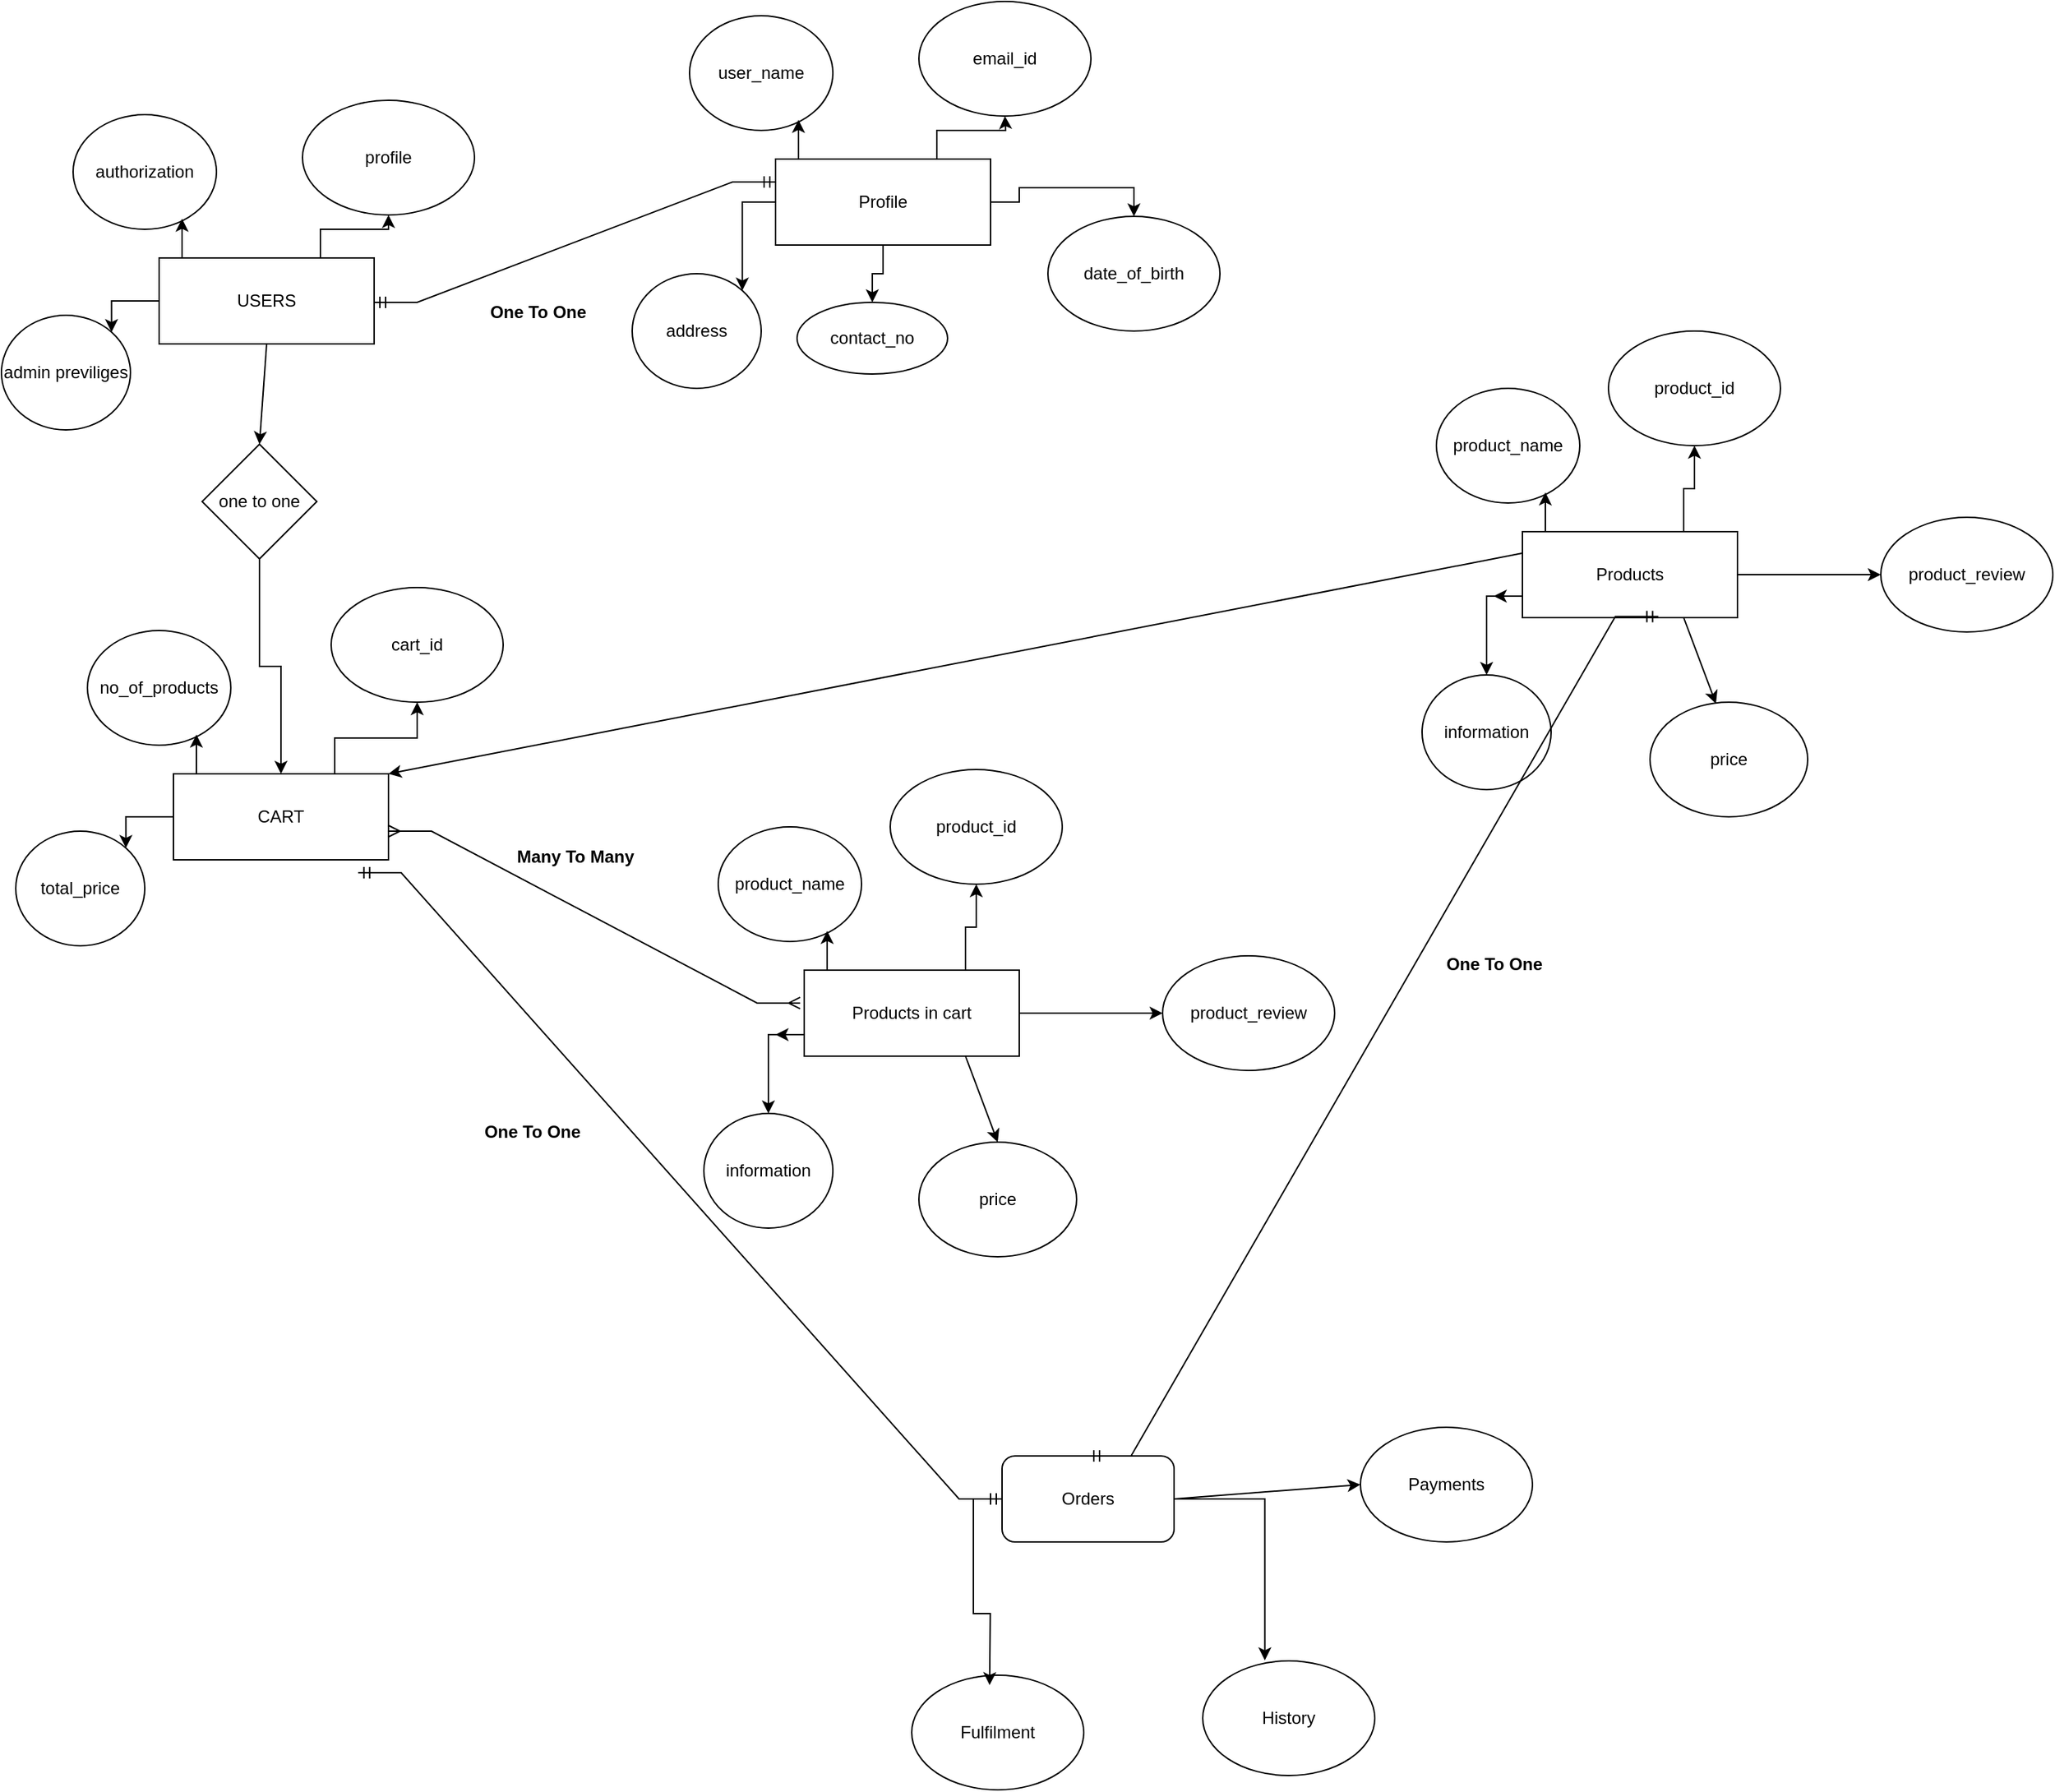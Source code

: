 <mxfile version="24.7.3" type="device">
  <diagram name="Page-1" id="crNx2BH8-gXxpmaYC8U0">
    <mxGraphModel dx="794" dy="446" grid="1" gridSize="10" guides="1" tooltips="1" connect="1" arrows="1" fold="1" page="1" pageScale="1" pageWidth="850" pageHeight="1100" math="0" shadow="0">
      <root>
        <mxCell id="0" />
        <mxCell id="1" parent="0" />
        <mxCell id="pVqSBqb69MKl_GcOscas-117" style="edgeStyle=orthogonalEdgeStyle;rounded=0;orthogonalLoop=1;jettySize=auto;html=1;exitX=0.75;exitY=0;exitDx=0;exitDy=0;" parent="1" source="pVqSBqb69MKl_GcOscas-119" target="pVqSBqb69MKl_GcOscas-122" edge="1">
          <mxGeometry relative="1" as="geometry" />
        </mxCell>
        <mxCell id="pVqSBqb69MKl_GcOscas-118" style="edgeStyle=orthogonalEdgeStyle;rounded=0;orthogonalLoop=1;jettySize=auto;html=1;exitX=0;exitY=0.5;exitDx=0;exitDy=0;entryX=1;entryY=0;entryDx=0;entryDy=0;" parent="1" source="pVqSBqb69MKl_GcOscas-119" target="pVqSBqb69MKl_GcOscas-121" edge="1">
          <mxGeometry relative="1" as="geometry" />
        </mxCell>
        <mxCell id="pVqSBqb69MKl_GcOscas-119" value="USERS" style="rounded=0;whiteSpace=wrap;html=1;" parent="1" vertex="1">
          <mxGeometry x="160" y="190" width="150" height="60" as="geometry" />
        </mxCell>
        <mxCell id="pVqSBqb69MKl_GcOscas-120" value="authorization" style="ellipse;whiteSpace=wrap;html=1;" parent="1" vertex="1">
          <mxGeometry x="100" y="90" width="100" height="80" as="geometry" />
        </mxCell>
        <mxCell id="pVqSBqb69MKl_GcOscas-121" value="admin previliges" style="ellipse;whiteSpace=wrap;html=1;" parent="1" vertex="1">
          <mxGeometry x="50" y="230" width="90" height="80" as="geometry" />
        </mxCell>
        <mxCell id="pVqSBqb69MKl_GcOscas-122" value="profile" style="ellipse;whiteSpace=wrap;html=1;" parent="1" vertex="1">
          <mxGeometry x="260" y="80" width="120" height="80" as="geometry" />
        </mxCell>
        <mxCell id="pVqSBqb69MKl_GcOscas-123" style="edgeStyle=orthogonalEdgeStyle;rounded=0;orthogonalLoop=1;jettySize=auto;html=1;exitX=0.25;exitY=0;exitDx=0;exitDy=0;entryX=0.76;entryY=0.908;entryDx=0;entryDy=0;entryPerimeter=0;" parent="1" source="pVqSBqb69MKl_GcOscas-119" target="pVqSBqb69MKl_GcOscas-120" edge="1">
          <mxGeometry relative="1" as="geometry" />
        </mxCell>
        <mxCell id="pVqSBqb69MKl_GcOscas-124" style="edgeStyle=orthogonalEdgeStyle;rounded=0;orthogonalLoop=1;jettySize=auto;html=1;exitX=0.75;exitY=0;exitDx=0;exitDy=0;" parent="1" source="pVqSBqb69MKl_GcOscas-128" edge="1">
          <mxGeometry relative="1" as="geometry">
            <mxPoint x="750" y="91" as="targetPoint" />
          </mxGeometry>
        </mxCell>
        <mxCell id="pVqSBqb69MKl_GcOscas-125" style="edgeStyle=orthogonalEdgeStyle;rounded=0;orthogonalLoop=1;jettySize=auto;html=1;exitX=0;exitY=0.5;exitDx=0;exitDy=0;entryX=1;entryY=0;entryDx=0;entryDy=0;" parent="1" source="pVqSBqb69MKl_GcOscas-128" target="pVqSBqb69MKl_GcOscas-130" edge="1">
          <mxGeometry relative="1" as="geometry" />
        </mxCell>
        <mxCell id="pVqSBqb69MKl_GcOscas-126" style="edgeStyle=orthogonalEdgeStyle;rounded=0;orthogonalLoop=1;jettySize=auto;html=1;exitX=0.5;exitY=1;exitDx=0;exitDy=0;entryX=0.5;entryY=0;entryDx=0;entryDy=0;" parent="1" source="pVqSBqb69MKl_GcOscas-128" target="pVqSBqb69MKl_GcOscas-149" edge="1">
          <mxGeometry relative="1" as="geometry" />
        </mxCell>
        <mxCell id="pVqSBqb69MKl_GcOscas-127" style="edgeStyle=orthogonalEdgeStyle;rounded=0;orthogonalLoop=1;jettySize=auto;html=1;exitX=1;exitY=0.5;exitDx=0;exitDy=0;entryX=0.5;entryY=0;entryDx=0;entryDy=0;" parent="1" source="pVqSBqb69MKl_GcOscas-128" target="pVqSBqb69MKl_GcOscas-150" edge="1">
          <mxGeometry relative="1" as="geometry" />
        </mxCell>
        <mxCell id="pVqSBqb69MKl_GcOscas-128" value="Profile" style="rounded=0;whiteSpace=wrap;html=1;" parent="1" vertex="1">
          <mxGeometry x="590" y="121" width="150" height="60" as="geometry" />
        </mxCell>
        <mxCell id="pVqSBqb69MKl_GcOscas-129" value="user_name" style="ellipse;whiteSpace=wrap;html=1;" parent="1" vertex="1">
          <mxGeometry x="530" y="21" width="100" height="80" as="geometry" />
        </mxCell>
        <mxCell id="pVqSBqb69MKl_GcOscas-130" value="address" style="ellipse;whiteSpace=wrap;html=1;" parent="1" vertex="1">
          <mxGeometry x="490" y="201" width="90" height="80" as="geometry" />
        </mxCell>
        <mxCell id="pVqSBqb69MKl_GcOscas-131" value="email_id" style="ellipse;whiteSpace=wrap;html=1;" parent="1" vertex="1">
          <mxGeometry x="690" y="11" width="120" height="80" as="geometry" />
        </mxCell>
        <mxCell id="pVqSBqb69MKl_GcOscas-132" style="edgeStyle=orthogonalEdgeStyle;rounded=0;orthogonalLoop=1;jettySize=auto;html=1;exitX=0.25;exitY=0;exitDx=0;exitDy=0;entryX=0.76;entryY=0.908;entryDx=0;entryDy=0;entryPerimeter=0;" parent="1" source="pVqSBqb69MKl_GcOscas-128" target="pVqSBqb69MKl_GcOscas-129" edge="1">
          <mxGeometry relative="1" as="geometry" />
        </mxCell>
        <mxCell id="pVqSBqb69MKl_GcOscas-133" style="edgeStyle=orthogonalEdgeStyle;rounded=0;orthogonalLoop=1;jettySize=auto;html=1;exitX=0.75;exitY=0;exitDx=0;exitDy=0;" parent="1" source="pVqSBqb69MKl_GcOscas-135" target="pVqSBqb69MKl_GcOscas-138" edge="1">
          <mxGeometry relative="1" as="geometry" />
        </mxCell>
        <mxCell id="pVqSBqb69MKl_GcOscas-134" style="edgeStyle=orthogonalEdgeStyle;rounded=0;orthogonalLoop=1;jettySize=auto;html=1;exitX=0;exitY=0.5;exitDx=0;exitDy=0;entryX=1;entryY=0;entryDx=0;entryDy=0;" parent="1" source="pVqSBqb69MKl_GcOscas-135" target="pVqSBqb69MKl_GcOscas-137" edge="1">
          <mxGeometry relative="1" as="geometry" />
        </mxCell>
        <mxCell id="pVqSBqb69MKl_GcOscas-135" value="CART" style="rounded=0;whiteSpace=wrap;html=1;" parent="1" vertex="1">
          <mxGeometry x="170" y="550" width="150" height="60" as="geometry" />
        </mxCell>
        <mxCell id="pVqSBqb69MKl_GcOscas-136" value="no_of_products" style="ellipse;whiteSpace=wrap;html=1;" parent="1" vertex="1">
          <mxGeometry x="110" y="450" width="100" height="80" as="geometry" />
        </mxCell>
        <mxCell id="pVqSBqb69MKl_GcOscas-137" value="total_price" style="ellipse;whiteSpace=wrap;html=1;" parent="1" vertex="1">
          <mxGeometry x="60" y="590" width="90" height="80" as="geometry" />
        </mxCell>
        <mxCell id="pVqSBqb69MKl_GcOscas-138" value="cart_id" style="ellipse;whiteSpace=wrap;html=1;" parent="1" vertex="1">
          <mxGeometry x="280" y="420" width="120" height="80" as="geometry" />
        </mxCell>
        <mxCell id="pVqSBqb69MKl_GcOscas-139" style="edgeStyle=orthogonalEdgeStyle;rounded=0;orthogonalLoop=1;jettySize=auto;html=1;exitX=0.25;exitY=0;exitDx=0;exitDy=0;entryX=0.76;entryY=0.908;entryDx=0;entryDy=0;entryPerimeter=0;" parent="1" source="pVqSBqb69MKl_GcOscas-135" target="pVqSBqb69MKl_GcOscas-136" edge="1">
          <mxGeometry relative="1" as="geometry" />
        </mxCell>
        <mxCell id="pVqSBqb69MKl_GcOscas-140" style="edgeStyle=orthogonalEdgeStyle;rounded=0;orthogonalLoop=1;jettySize=auto;html=1;exitX=0.75;exitY=0;exitDx=0;exitDy=0;" parent="1" source="pVqSBqb69MKl_GcOscas-144" target="pVqSBqb69MKl_GcOscas-147" edge="1">
          <mxGeometry relative="1" as="geometry" />
        </mxCell>
        <mxCell id="pVqSBqb69MKl_GcOscas-141" style="edgeStyle=orthogonalEdgeStyle;rounded=0;orthogonalLoop=1;jettySize=auto;html=1;exitX=1;exitY=0.5;exitDx=0;exitDy=0;" parent="1" source="pVqSBqb69MKl_GcOscas-144" target="pVqSBqb69MKl_GcOscas-152" edge="1">
          <mxGeometry relative="1" as="geometry" />
        </mxCell>
        <mxCell id="pVqSBqb69MKl_GcOscas-142" style="edgeStyle=orthogonalEdgeStyle;rounded=0;orthogonalLoop=1;jettySize=auto;html=1;exitX=0;exitY=0.75;exitDx=0;exitDy=0;" parent="1" source="pVqSBqb69MKl_GcOscas-144" edge="1">
          <mxGeometry relative="1" as="geometry">
            <mxPoint x="590" y="732" as="targetPoint" />
          </mxGeometry>
        </mxCell>
        <mxCell id="pVqSBqb69MKl_GcOscas-143" style="edgeStyle=orthogonalEdgeStyle;rounded=0;orthogonalLoop=1;jettySize=auto;html=1;exitX=0;exitY=0.75;exitDx=0;exitDy=0;entryX=0.5;entryY=0;entryDx=0;entryDy=0;" parent="1" source="pVqSBqb69MKl_GcOscas-144" target="pVqSBqb69MKl_GcOscas-146" edge="1">
          <mxGeometry relative="1" as="geometry" />
        </mxCell>
        <mxCell id="pVqSBqb69MKl_GcOscas-144" value="Products in cart" style="rounded=0;whiteSpace=wrap;html=1;" parent="1" vertex="1">
          <mxGeometry x="610" y="687" width="150" height="60" as="geometry" />
        </mxCell>
        <mxCell id="pVqSBqb69MKl_GcOscas-145" value="product_name" style="ellipse;whiteSpace=wrap;html=1;" parent="1" vertex="1">
          <mxGeometry x="550" y="587" width="100" height="80" as="geometry" />
        </mxCell>
        <mxCell id="pVqSBqb69MKl_GcOscas-146" value="information" style="ellipse;whiteSpace=wrap;html=1;" parent="1" vertex="1">
          <mxGeometry x="540" y="787" width="90" height="80" as="geometry" />
        </mxCell>
        <mxCell id="pVqSBqb69MKl_GcOscas-147" value="product_id" style="ellipse;whiteSpace=wrap;html=1;" parent="1" vertex="1">
          <mxGeometry x="670" y="547" width="120" height="80" as="geometry" />
        </mxCell>
        <mxCell id="pVqSBqb69MKl_GcOscas-148" style="edgeStyle=orthogonalEdgeStyle;rounded=0;orthogonalLoop=1;jettySize=auto;html=1;exitX=0.25;exitY=0;exitDx=0;exitDy=0;entryX=0.76;entryY=0.908;entryDx=0;entryDy=0;entryPerimeter=0;" parent="1" source="pVqSBqb69MKl_GcOscas-144" target="pVqSBqb69MKl_GcOscas-145" edge="1">
          <mxGeometry relative="1" as="geometry" />
        </mxCell>
        <mxCell id="pVqSBqb69MKl_GcOscas-149" value="contact_no" style="ellipse;whiteSpace=wrap;html=1;" parent="1" vertex="1">
          <mxGeometry x="605" y="221" width="105" height="50" as="geometry" />
        </mxCell>
        <mxCell id="pVqSBqb69MKl_GcOscas-150" value="date_of_birth" style="ellipse;whiteSpace=wrap;html=1;" parent="1" vertex="1">
          <mxGeometry x="780" y="161" width="120" height="80" as="geometry" />
        </mxCell>
        <mxCell id="pVqSBqb69MKl_GcOscas-151" value="price" style="ellipse;whiteSpace=wrap;html=1;" parent="1" vertex="1">
          <mxGeometry x="690" y="807" width="110" height="80" as="geometry" />
        </mxCell>
        <mxCell id="pVqSBqb69MKl_GcOscas-152" value="product_review" style="ellipse;whiteSpace=wrap;html=1;" parent="1" vertex="1">
          <mxGeometry x="860" y="677" width="120" height="80" as="geometry" />
        </mxCell>
        <mxCell id="pVqSBqb69MKl_GcOscas-153" style="edgeStyle=orthogonalEdgeStyle;rounded=0;orthogonalLoop=1;jettySize=auto;html=1;exitX=0.5;exitY=1;exitDx=0;exitDy=0;" parent="1" source="pVqSBqb69MKl_GcOscas-154" target="pVqSBqb69MKl_GcOscas-135" edge="1">
          <mxGeometry relative="1" as="geometry" />
        </mxCell>
        <mxCell id="pVqSBqb69MKl_GcOscas-154" value="one to one" style="rhombus;whiteSpace=wrap;html=1;" parent="1" vertex="1">
          <mxGeometry x="190" y="320" width="80" height="80" as="geometry" />
        </mxCell>
        <mxCell id="pVqSBqb69MKl_GcOscas-155" value="" style="endArrow=classic;html=1;rounded=0;exitX=0.5;exitY=1;exitDx=0;exitDy=0;entryX=0.5;entryY=0;entryDx=0;entryDy=0;" parent="1" source="pVqSBqb69MKl_GcOscas-119" target="pVqSBqb69MKl_GcOscas-154" edge="1">
          <mxGeometry width="50" height="50" relative="1" as="geometry">
            <mxPoint x="570" y="380" as="sourcePoint" />
            <mxPoint x="620" y="330" as="targetPoint" />
          </mxGeometry>
        </mxCell>
        <mxCell id="pVqSBqb69MKl_GcOscas-156" value="" style="endArrow=classic;html=1;rounded=0;exitX=0.75;exitY=1;exitDx=0;exitDy=0;entryX=0.5;entryY=0;entryDx=0;entryDy=0;" parent="1" source="pVqSBqb69MKl_GcOscas-144" target="pVqSBqb69MKl_GcOscas-151" edge="1">
          <mxGeometry width="50" height="50" relative="1" as="geometry">
            <mxPoint x="530" y="767" as="sourcePoint" />
            <mxPoint x="580" y="717" as="targetPoint" />
          </mxGeometry>
        </mxCell>
        <mxCell id="pVqSBqb69MKl_GcOscas-157" style="edgeStyle=orthogonalEdgeStyle;rounded=0;orthogonalLoop=1;jettySize=auto;html=1;exitX=0.75;exitY=0;exitDx=0;exitDy=0;" parent="1" source="pVqSBqb69MKl_GcOscas-161" target="pVqSBqb69MKl_GcOscas-164" edge="1">
          <mxGeometry relative="1" as="geometry" />
        </mxCell>
        <mxCell id="pVqSBqb69MKl_GcOscas-158" style="edgeStyle=orthogonalEdgeStyle;rounded=0;orthogonalLoop=1;jettySize=auto;html=1;exitX=1;exitY=0.5;exitDx=0;exitDy=0;" parent="1" source="pVqSBqb69MKl_GcOscas-161" target="pVqSBqb69MKl_GcOscas-167" edge="1">
          <mxGeometry relative="1" as="geometry" />
        </mxCell>
        <mxCell id="pVqSBqb69MKl_GcOscas-159" style="edgeStyle=orthogonalEdgeStyle;rounded=0;orthogonalLoop=1;jettySize=auto;html=1;exitX=0;exitY=0.75;exitDx=0;exitDy=0;" parent="1" source="pVqSBqb69MKl_GcOscas-161" edge="1">
          <mxGeometry relative="1" as="geometry">
            <mxPoint x="1091" y="426" as="targetPoint" />
          </mxGeometry>
        </mxCell>
        <mxCell id="pVqSBqb69MKl_GcOscas-160" style="edgeStyle=orthogonalEdgeStyle;rounded=0;orthogonalLoop=1;jettySize=auto;html=1;exitX=0;exitY=0.75;exitDx=0;exitDy=0;entryX=0.5;entryY=0;entryDx=0;entryDy=0;" parent="1" source="pVqSBqb69MKl_GcOscas-161" target="pVqSBqb69MKl_GcOscas-163" edge="1">
          <mxGeometry relative="1" as="geometry" />
        </mxCell>
        <mxCell id="pVqSBqb69MKl_GcOscas-161" value="Products" style="rounded=0;whiteSpace=wrap;html=1;" parent="1" vertex="1">
          <mxGeometry x="1111" y="381" width="150" height="60" as="geometry" />
        </mxCell>
        <mxCell id="pVqSBqb69MKl_GcOscas-162" value="product_name" style="ellipse;whiteSpace=wrap;html=1;" parent="1" vertex="1">
          <mxGeometry x="1051" y="281" width="100" height="80" as="geometry" />
        </mxCell>
        <mxCell id="pVqSBqb69MKl_GcOscas-163" value="information" style="ellipse;whiteSpace=wrap;html=1;" parent="1" vertex="1">
          <mxGeometry x="1041" y="481" width="90" height="80" as="geometry" />
        </mxCell>
        <mxCell id="pVqSBqb69MKl_GcOscas-164" value="product_id" style="ellipse;whiteSpace=wrap;html=1;" parent="1" vertex="1">
          <mxGeometry x="1171" y="241" width="120" height="80" as="geometry" />
        </mxCell>
        <mxCell id="pVqSBqb69MKl_GcOscas-165" style="edgeStyle=orthogonalEdgeStyle;rounded=0;orthogonalLoop=1;jettySize=auto;html=1;exitX=0.25;exitY=0;exitDx=0;exitDy=0;entryX=0.76;entryY=0.908;entryDx=0;entryDy=0;entryPerimeter=0;" parent="1" source="pVqSBqb69MKl_GcOscas-161" target="pVqSBqb69MKl_GcOscas-162" edge="1">
          <mxGeometry relative="1" as="geometry" />
        </mxCell>
        <mxCell id="pVqSBqb69MKl_GcOscas-166" value="price" style="ellipse;whiteSpace=wrap;html=1;" parent="1" vertex="1">
          <mxGeometry x="1200" y="500" width="110" height="80" as="geometry" />
        </mxCell>
        <mxCell id="pVqSBqb69MKl_GcOscas-167" value="product_review" style="ellipse;whiteSpace=wrap;html=1;" parent="1" vertex="1">
          <mxGeometry x="1361" y="371" width="120" height="80" as="geometry" />
        </mxCell>
        <mxCell id="pVqSBqb69MKl_GcOscas-168" value="" style="endArrow=classic;html=1;rounded=0;exitX=0.75;exitY=1;exitDx=0;exitDy=0;entryX=0.5;entryY=0;entryDx=0;entryDy=0;" parent="1" source="pVqSBqb69MKl_GcOscas-161" edge="1">
          <mxGeometry width="50" height="50" relative="1" as="geometry">
            <mxPoint x="1031" y="461" as="sourcePoint" />
            <mxPoint x="1246" y="501" as="targetPoint" />
          </mxGeometry>
        </mxCell>
        <mxCell id="pVqSBqb69MKl_GcOscas-169" value="" style="endArrow=classic;html=1;rounded=0;exitX=0;exitY=0.25;exitDx=0;exitDy=0;entryX=1;entryY=0;entryDx=0;entryDy=0;" parent="1" source="pVqSBqb69MKl_GcOscas-161" target="pVqSBqb69MKl_GcOscas-135" edge="1">
          <mxGeometry width="50" height="50" relative="1" as="geometry">
            <mxPoint x="600" y="510" as="sourcePoint" />
            <mxPoint x="650" y="460" as="targetPoint" />
          </mxGeometry>
        </mxCell>
        <mxCell id="pVqSBqb69MKl_GcOscas-170" value="Orders" style="rounded=1;whiteSpace=wrap;html=1;" parent="1" vertex="1">
          <mxGeometry x="748" y="1026" width="120" height="60" as="geometry" />
        </mxCell>
        <mxCell id="pVqSBqb69MKl_GcOscas-171" value="Payments" style="ellipse;whiteSpace=wrap;html=1;" parent="1" vertex="1">
          <mxGeometry x="998" y="1006" width="120" height="80" as="geometry" />
        </mxCell>
        <mxCell id="pVqSBqb69MKl_GcOscas-172" value="History" style="ellipse;whiteSpace=wrap;html=1;" parent="1" vertex="1">
          <mxGeometry x="888" y="1169" width="120" height="80" as="geometry" />
        </mxCell>
        <mxCell id="pVqSBqb69MKl_GcOscas-173" value="Fulfilment" style="ellipse;whiteSpace=wrap;html=1;" parent="1" vertex="1">
          <mxGeometry x="685" y="1179" width="120" height="80" as="geometry" />
        </mxCell>
        <mxCell id="pVqSBqb69MKl_GcOscas-174" value="" style="endArrow=classic;html=1;rounded=0;entryX=0;entryY=0.5;entryDx=0;entryDy=0;exitX=1;exitY=0.5;exitDx=0;exitDy=0;" parent="1" source="pVqSBqb69MKl_GcOscas-170" target="pVqSBqb69MKl_GcOscas-171" edge="1">
          <mxGeometry width="50" height="50" relative="1" as="geometry">
            <mxPoint x="538" y="1049" as="sourcePoint" />
            <mxPoint x="588" y="999" as="targetPoint" />
          </mxGeometry>
        </mxCell>
        <mxCell id="pVqSBqb69MKl_GcOscas-175" style="edgeStyle=orthogonalEdgeStyle;rounded=0;orthogonalLoop=1;jettySize=auto;html=1;entryX=0.761;entryY=0.086;entryDx=0;entryDy=0;entryPerimeter=0;" parent="1" source="pVqSBqb69MKl_GcOscas-170" edge="1">
          <mxGeometry relative="1" as="geometry">
            <mxPoint x="739.32" y="1185.88" as="targetPoint" />
          </mxGeometry>
        </mxCell>
        <mxCell id="pVqSBqb69MKl_GcOscas-176" style="edgeStyle=orthogonalEdgeStyle;rounded=0;orthogonalLoop=1;jettySize=auto;html=1;entryX=0.361;entryY=-0.005;entryDx=0;entryDy=0;entryPerimeter=0;" parent="1" source="pVqSBqb69MKl_GcOscas-170" target="pVqSBqb69MKl_GcOscas-172" edge="1">
          <mxGeometry relative="1" as="geometry" />
        </mxCell>
        <mxCell id="pVqSBqb69MKl_GcOscas-177" value="" style="edgeStyle=entityRelationEdgeStyle;fontSize=12;html=1;endArrow=ERmandOne;startArrow=ERmandOne;rounded=0;entryX=0;entryY=0.25;entryDx=0;entryDy=0;" parent="1" edge="1">
          <mxGeometry width="100" height="100" relative="1" as="geometry">
            <mxPoint x="310" y="221" as="sourcePoint" />
            <mxPoint x="590" y="137" as="targetPoint" />
            <Array as="points">
              <mxPoint x="590" y="131" />
            </Array>
          </mxGeometry>
        </mxCell>
        <mxCell id="pVqSBqb69MKl_GcOscas-178" value="One To One" style="text;align=center;fontStyle=1;verticalAlign=middle;spacingLeft=3;spacingRight=3;strokeColor=none;rotatable=0;points=[[0,0.5],[1,0.5]];portConstraint=eastwest;html=1;" parent="1" vertex="1">
          <mxGeometry x="384" y="215" width="80" height="26" as="geometry" />
        </mxCell>
        <mxCell id="pVqSBqb69MKl_GcOscas-179" value="" style="edgeStyle=entityRelationEdgeStyle;fontSize=12;html=1;endArrow=ERmany;startArrow=ERmany;rounded=0;entryX=-0.019;entryY=0.383;entryDx=0;entryDy=0;entryPerimeter=0;" parent="1" target="pVqSBqb69MKl_GcOscas-144" edge="1">
          <mxGeometry width="100" height="100" relative="1" as="geometry">
            <mxPoint x="320" y="590" as="sourcePoint" />
            <mxPoint x="420" y="490" as="targetPoint" />
          </mxGeometry>
        </mxCell>
        <mxCell id="pVqSBqb69MKl_GcOscas-180" value="Many To Many" style="text;align=center;fontStyle=1;verticalAlign=middle;spacingLeft=3;spacingRight=3;strokeColor=none;rotatable=0;points=[[0,0.5],[1,0.5]];portConstraint=eastwest;html=1;" parent="1" vertex="1">
          <mxGeometry x="410" y="595" width="80" height="26" as="geometry" />
        </mxCell>
        <mxCell id="pVqSBqb69MKl_GcOscas-181" value="" style="edgeStyle=entityRelationEdgeStyle;fontSize=12;html=1;endArrow=ERmandOne;startArrow=ERmandOne;rounded=0;entryX=0.859;entryY=1.15;entryDx=0;entryDy=0;entryPerimeter=0;exitX=0;exitY=0.5;exitDx=0;exitDy=0;" parent="1" source="pVqSBqb69MKl_GcOscas-170" target="pVqSBqb69MKl_GcOscas-135" edge="1">
          <mxGeometry width="100" height="100" relative="1" as="geometry">
            <mxPoint x="240" y="620" as="sourcePoint" />
            <mxPoint x="540" y="962.462" as="targetPoint" />
            <Array as="points">
              <mxPoint x="530" y="537" />
              <mxPoint x="330" y="860" />
              <mxPoint x="280" y="800" />
              <mxPoint x="210" y="800" />
            </Array>
          </mxGeometry>
        </mxCell>
        <mxCell id="pVqSBqb69MKl_GcOscas-182" value="" style="edgeStyle=entityRelationEdgeStyle;fontSize=12;html=1;endArrow=ERmandOne;startArrow=ERmandOne;rounded=0;entryX=0.632;entryY=0.988;entryDx=0;entryDy=0;entryPerimeter=0;exitX=0.5;exitY=0;exitDx=0;exitDy=0;" parent="1" source="pVqSBqb69MKl_GcOscas-170" target="pVqSBqb69MKl_GcOscas-161" edge="1">
          <mxGeometry width="100" height="100" relative="1" as="geometry">
            <mxPoint x="758" y="1066" as="sourcePoint" />
            <mxPoint x="309" y="629" as="targetPoint" />
            <Array as="points">
              <mxPoint x="540" y="547" />
              <mxPoint x="340" y="870" />
              <mxPoint x="290" y="810" />
              <mxPoint x="220" y="810" />
            </Array>
          </mxGeometry>
        </mxCell>
        <mxCell id="pVqSBqb69MKl_GcOscas-183" value="One To One" style="text;align=center;fontStyle=1;verticalAlign=middle;spacingLeft=3;spacingRight=3;strokeColor=none;rotatable=0;points=[[0,0.5],[1,0.5]];portConstraint=eastwest;html=1;" parent="1" vertex="1">
          <mxGeometry x="380" y="787" width="80" height="26" as="geometry" />
        </mxCell>
        <mxCell id="pVqSBqb69MKl_GcOscas-184" value="One To One" style="text;align=center;fontStyle=1;verticalAlign=middle;spacingLeft=3;spacingRight=3;strokeColor=none;rotatable=0;points=[[0,0.5],[1,0.5]];portConstraint=eastwest;html=1;" parent="1" vertex="1">
          <mxGeometry x="1051" y="670" width="80" height="26" as="geometry" />
        </mxCell>
      </root>
    </mxGraphModel>
  </diagram>
</mxfile>
